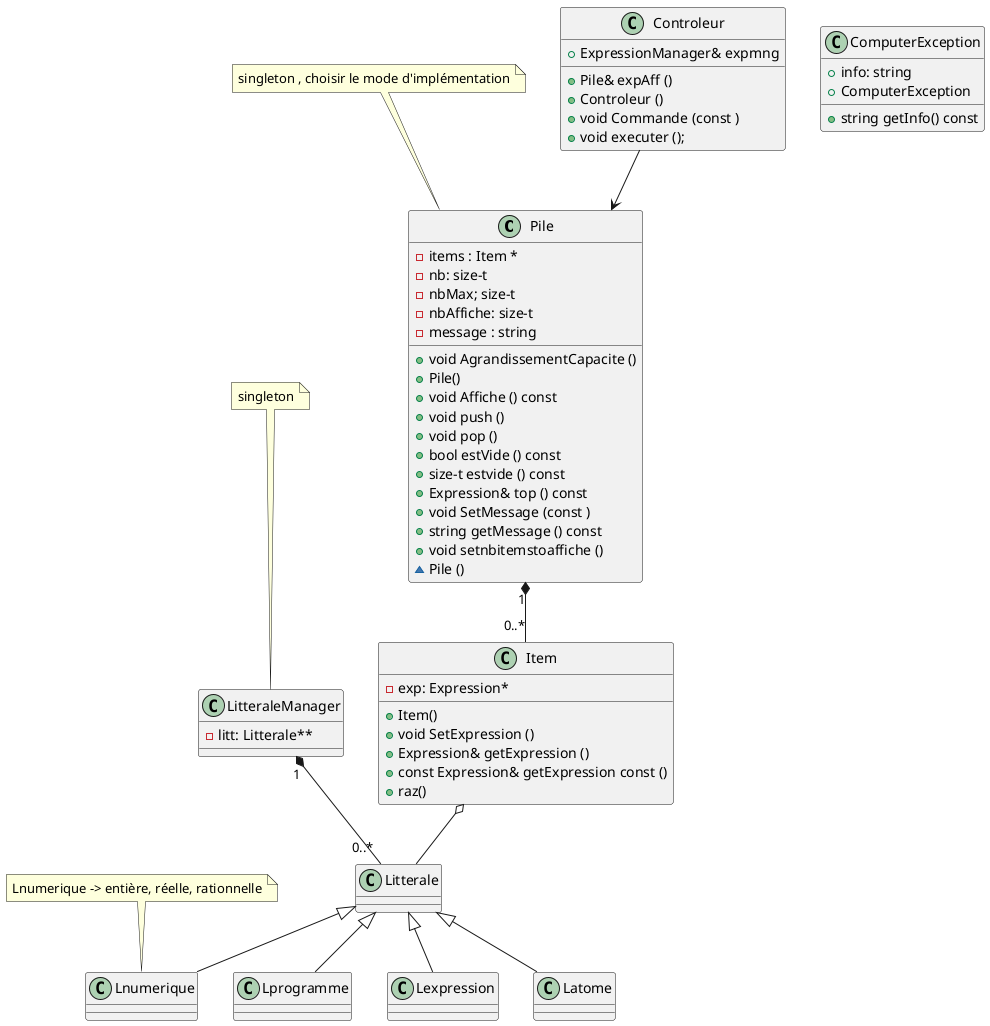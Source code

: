 @startuml
class Pile {
  -items : Item *
  -nb: size-t
  -nbMax; size-t
  -nbAffiche: size-t
  -message : string 
  +void AgrandissementCapacite ()
  +Pile() 
  +void Affiche () const
  +void push ()
  +void pop ()
  +bool estVide () const
  +size-t estvide () const
  +Expression& top () const 
  +void SetMessage (const )
  +string getMessage () const 
  +void setnbitemstoaffiche ()
  ~Pile ()
}
note top 
singleton , choisir le mode d'implémentation
end note

class Controleur {
  +ExpressionManager& expmng
  +Pile& expAff ()
  +Controleur ()
  +void Commande (const )
  +void executer ();
}



Controleur-->Pile

class Item{
  -exp: Expression*
  +Item()
  +void SetExpression ()
  +Expression& getExpression () 
  +const Expression& getExpression const ()
  +raz()
}

Item o-- Litterale

class ComputerException {
  +info: string
  +ComputerException
  +string getInfo() const
}

class LitteraleManager{
-litt: Litterale**
}
note top 
singleton
end note

class Litterale{
}

class Lprogramme{}
class Lnumerique{}
note top 
Lnumerique -> entière, réelle, rationnelle
end note

class Lexpression{}
class Latome {}

LitteraleManager "1" *-- "0..*" Litterale
Pile "1" *-- "0..*" Item
Litterale <|--  Lprogramme
Litterale <|--  Lnumerique
Litterale <|--  Lexpression
Litterale <|-- Latome 




@enduml
